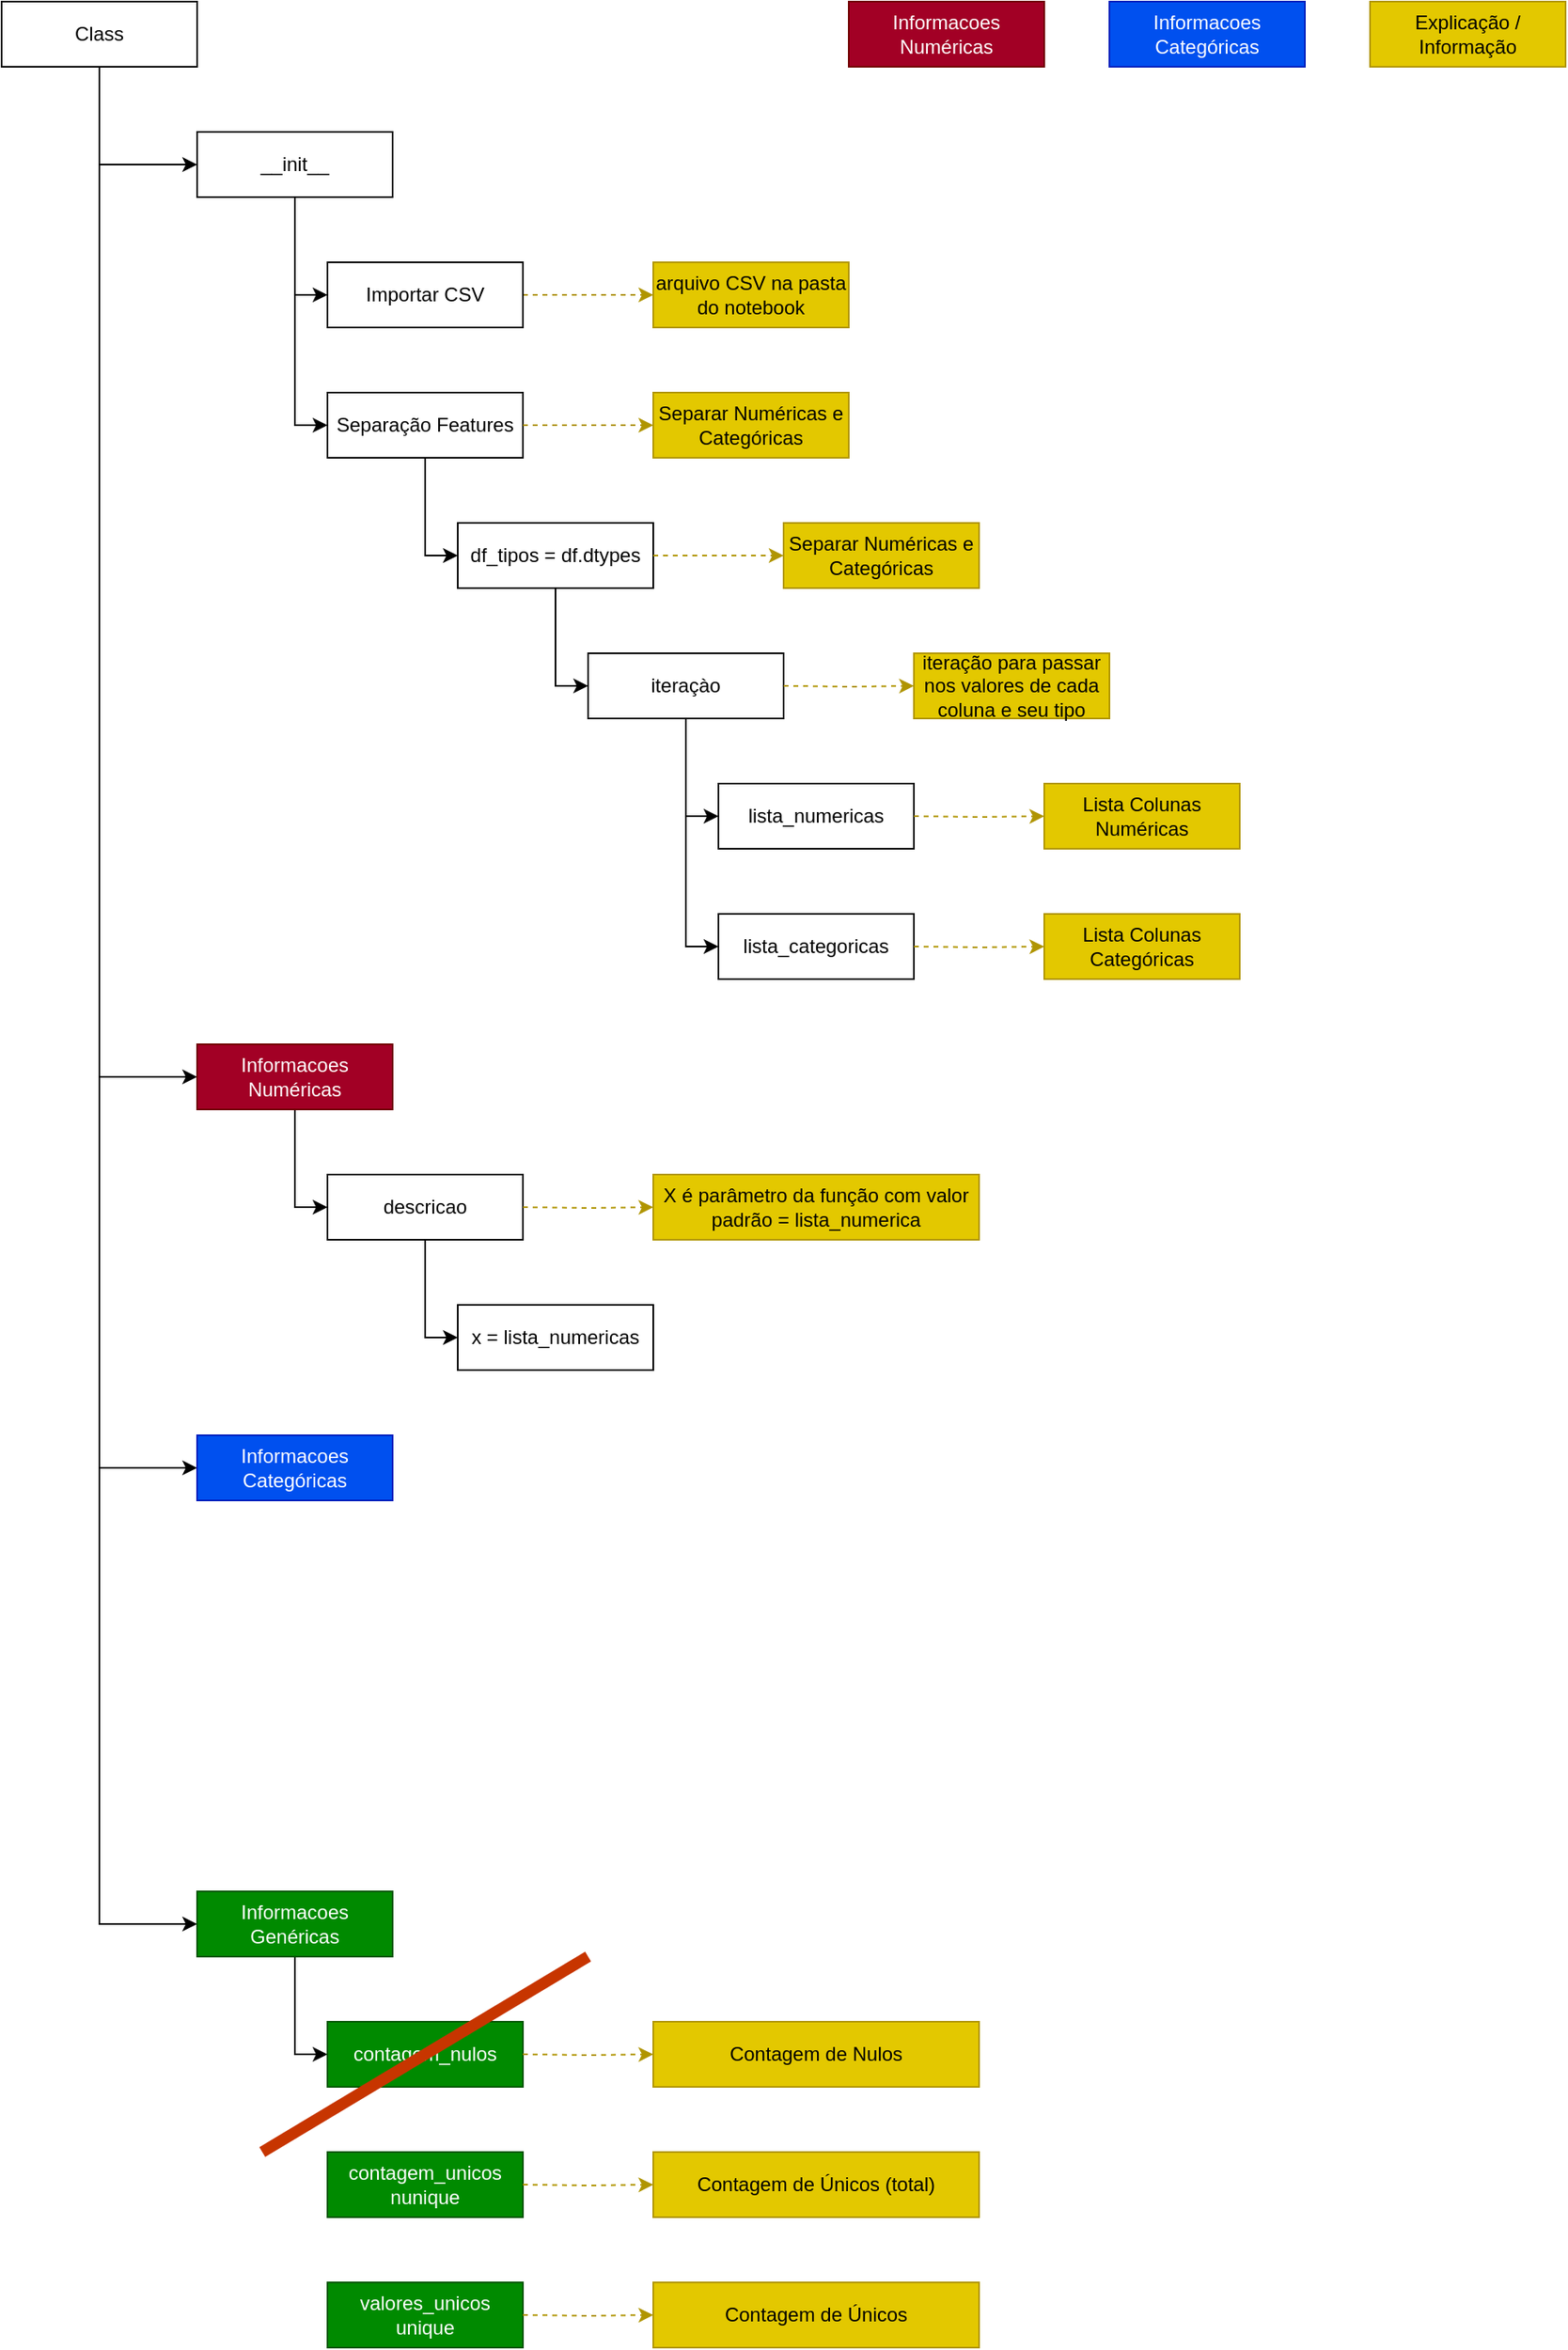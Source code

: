 <mxfile version="24.7.8">
  <diagram name="Page-1" id="e8NcMfRpyRCysMWZdbiD">
    <mxGraphModel dx="1420" dy="822" grid="1" gridSize="10" guides="1" tooltips="1" connect="1" arrows="1" fold="1" page="1" pageScale="1" pageWidth="827" pageHeight="1169" math="0" shadow="0">
      <root>
        <mxCell id="0" />
        <mxCell id="1" parent="0" />
        <mxCell id="TaPZH9mNPw8vO54X3EI6-11" style="edgeStyle=orthogonalEdgeStyle;rounded=0;orthogonalLoop=1;jettySize=auto;html=1;entryX=0;entryY=0.5;entryDx=0;entryDy=0;" parent="1" source="TaPZH9mNPw8vO54X3EI6-1" target="TaPZH9mNPw8vO54X3EI6-10" edge="1">
          <mxGeometry relative="1" as="geometry" />
        </mxCell>
        <mxCell id="_vq3Z08XX0XBP9HJLTH1-18" style="edgeStyle=orthogonalEdgeStyle;rounded=0;orthogonalLoop=1;jettySize=auto;html=1;entryX=0;entryY=0.5;entryDx=0;entryDy=0;" edge="1" parent="1" source="TaPZH9mNPw8vO54X3EI6-1" target="_vq3Z08XX0XBP9HJLTH1-17">
          <mxGeometry relative="1" as="geometry" />
        </mxCell>
        <mxCell id="_vq3Z08XX0XBP9HJLTH1-20" style="edgeStyle=orthogonalEdgeStyle;rounded=0;orthogonalLoop=1;jettySize=auto;html=1;entryX=0;entryY=0.5;entryDx=0;entryDy=0;" edge="1" parent="1" source="TaPZH9mNPw8vO54X3EI6-1" target="_vq3Z08XX0XBP9HJLTH1-19">
          <mxGeometry relative="1" as="geometry" />
        </mxCell>
        <mxCell id="_vq3Z08XX0XBP9HJLTH1-30" style="edgeStyle=orthogonalEdgeStyle;rounded=0;orthogonalLoop=1;jettySize=auto;html=1;entryX=0;entryY=0.5;entryDx=0;entryDy=0;" edge="1" parent="1" source="TaPZH9mNPw8vO54X3EI6-1" target="_vq3Z08XX0XBP9HJLTH1-27">
          <mxGeometry relative="1" as="geometry" />
        </mxCell>
        <mxCell id="TaPZH9mNPw8vO54X3EI6-1" value="Class" style="rounded=0;whiteSpace=wrap;html=1;" parent="1" vertex="1">
          <mxGeometry x="40" y="40" width="120" height="40" as="geometry" />
        </mxCell>
        <mxCell id="TaPZH9mNPw8vO54X3EI6-5" value="" style="edgeStyle=orthogonalEdgeStyle;rounded=0;orthogonalLoop=1;jettySize=auto;html=1;dashed=1;fillColor=#e3c800;strokeColor=#B09500;exitX=1;exitY=0.5;exitDx=0;exitDy=0;" parent="1" source="TaPZH9mNPw8vO54X3EI6-2" target="TaPZH9mNPw8vO54X3EI6-4" edge="1">
          <mxGeometry relative="1" as="geometry">
            <mxPoint x="410" y="160" as="sourcePoint" />
          </mxGeometry>
        </mxCell>
        <mxCell id="TaPZH9mNPw8vO54X3EI6-2" value="Importar CSV" style="rounded=0;whiteSpace=wrap;html=1;" parent="1" vertex="1">
          <mxGeometry x="240" y="200" width="120" height="40" as="geometry" />
        </mxCell>
        <mxCell id="TaPZH9mNPw8vO54X3EI6-4" value="arquivo CSV na pasta do notebook" style="rounded=0;whiteSpace=wrap;html=1;fillColor=#e3c800;fontColor=#000000;strokeColor=#B09500;" parent="1" vertex="1">
          <mxGeometry x="440" y="200" width="120" height="40" as="geometry" />
        </mxCell>
        <mxCell id="TaPZH9mNPw8vO54X3EI6-15" style="edgeStyle=orthogonalEdgeStyle;rounded=0;orthogonalLoop=1;jettySize=auto;html=1;entryX=0;entryY=0.5;entryDx=0;entryDy=0;" parent="1" source="TaPZH9mNPw8vO54X3EI6-6" target="TaPZH9mNPw8vO54X3EI6-14" edge="1">
          <mxGeometry relative="1" as="geometry" />
        </mxCell>
        <mxCell id="TaPZH9mNPw8vO54X3EI6-6" value="Separação Features" style="rounded=0;whiteSpace=wrap;html=1;" parent="1" vertex="1">
          <mxGeometry x="240" y="280" width="120" height="40" as="geometry" />
        </mxCell>
        <mxCell id="TaPZH9mNPw8vO54X3EI6-8" value="Separar Numéricas e Categóricas" style="rounded=0;whiteSpace=wrap;html=1;fillColor=#e3c800;fontColor=#000000;strokeColor=#B09500;" parent="1" vertex="1">
          <mxGeometry x="440" y="280" width="120" height="40" as="geometry" />
        </mxCell>
        <mxCell id="TaPZH9mNPw8vO54X3EI6-9" value="" style="edgeStyle=orthogonalEdgeStyle;rounded=0;orthogonalLoop=1;jettySize=auto;html=1;dashed=1;fillColor=#e3c800;strokeColor=#B09500;exitX=1;exitY=0.5;exitDx=0;exitDy=0;entryX=0;entryY=0.5;entryDx=0;entryDy=0;" parent="1" source="TaPZH9mNPw8vO54X3EI6-6" target="TaPZH9mNPw8vO54X3EI6-8" edge="1">
          <mxGeometry relative="1" as="geometry">
            <mxPoint x="330" y="230" as="sourcePoint" />
            <mxPoint x="490" y="370" as="targetPoint" />
          </mxGeometry>
        </mxCell>
        <mxCell id="_vq3Z08XX0XBP9HJLTH1-26" style="edgeStyle=orthogonalEdgeStyle;rounded=0;orthogonalLoop=1;jettySize=auto;html=1;entryX=0;entryY=0.5;entryDx=0;entryDy=0;" edge="1" parent="1" source="TaPZH9mNPw8vO54X3EI6-10" target="_vq3Z08XX0XBP9HJLTH1-21">
          <mxGeometry relative="1" as="geometry" />
        </mxCell>
        <mxCell id="TaPZH9mNPw8vO54X3EI6-10" value="Informacoes Numéricas" style="rounded=0;whiteSpace=wrap;html=1;fillColor=#a20025;fontColor=#ffffff;strokeColor=#6F0000;" parent="1" vertex="1">
          <mxGeometry x="160" y="680" width="120" height="40" as="geometry" />
        </mxCell>
        <mxCell id="_vq3Z08XX0XBP9HJLTH1-6" style="edgeStyle=orthogonalEdgeStyle;rounded=0;orthogonalLoop=1;jettySize=auto;html=1;entryX=0;entryY=0.5;entryDx=0;entryDy=0;" edge="1" parent="1" source="TaPZH9mNPw8vO54X3EI6-14" target="_vq3Z08XX0XBP9HJLTH1-5">
          <mxGeometry relative="1" as="geometry" />
        </mxCell>
        <mxCell id="TaPZH9mNPw8vO54X3EI6-14" value="df_tipos = df.dtypes" style="rounded=0;whiteSpace=wrap;html=1;" parent="1" vertex="1">
          <mxGeometry x="320" y="360" width="120" height="40" as="geometry" />
        </mxCell>
        <mxCell id="TaPZH9mNPw8vO54X3EI6-16" value="Separar Numéricas e Categóricas" style="rounded=0;whiteSpace=wrap;html=1;fillColor=#e3c800;fontColor=#000000;strokeColor=#B09500;" parent="1" vertex="1">
          <mxGeometry x="520" y="360" width="120" height="40" as="geometry" />
        </mxCell>
        <mxCell id="TaPZH9mNPw8vO54X3EI6-17" value="" style="edgeStyle=orthogonalEdgeStyle;rounded=0;orthogonalLoop=1;jettySize=auto;html=1;dashed=1;fillColor=#e3c800;strokeColor=#B09500;entryX=0;entryY=0.5;entryDx=0;entryDy=0;exitX=1;exitY=0.5;exitDx=0;exitDy=0;" parent="1" source="TaPZH9mNPw8vO54X3EI6-14" target="TaPZH9mNPw8vO54X3EI6-16" edge="1">
          <mxGeometry relative="1" as="geometry">
            <mxPoint x="480" y="420" as="sourcePoint" />
            <mxPoint x="570" y="450" as="targetPoint" />
          </mxGeometry>
        </mxCell>
        <mxCell id="_vq3Z08XX0XBP9HJLTH1-1" value="lista_numericas" style="rounded=0;whiteSpace=wrap;html=1;" vertex="1" parent="1">
          <mxGeometry x="480" y="520" width="120" height="40" as="geometry" />
        </mxCell>
        <mxCell id="_vq3Z08XX0XBP9HJLTH1-2" value="lista_categoricas" style="rounded=0;whiteSpace=wrap;html=1;" vertex="1" parent="1">
          <mxGeometry x="480" y="600" width="120" height="40" as="geometry" />
        </mxCell>
        <mxCell id="_vq3Z08XX0XBP9HJLTH1-7" style="edgeStyle=orthogonalEdgeStyle;rounded=0;orthogonalLoop=1;jettySize=auto;html=1;entryX=0;entryY=0.5;entryDx=0;entryDy=0;" edge="1" parent="1" source="_vq3Z08XX0XBP9HJLTH1-5" target="_vq3Z08XX0XBP9HJLTH1-1">
          <mxGeometry relative="1" as="geometry" />
        </mxCell>
        <mxCell id="_vq3Z08XX0XBP9HJLTH1-8" style="edgeStyle=orthogonalEdgeStyle;rounded=0;orthogonalLoop=1;jettySize=auto;html=1;entryX=0;entryY=0.5;entryDx=0;entryDy=0;" edge="1" parent="1" source="_vq3Z08XX0XBP9HJLTH1-5" target="_vq3Z08XX0XBP9HJLTH1-2">
          <mxGeometry relative="1" as="geometry" />
        </mxCell>
        <mxCell id="_vq3Z08XX0XBP9HJLTH1-5" value="iteraçào" style="rounded=0;whiteSpace=wrap;html=1;" vertex="1" parent="1">
          <mxGeometry x="400" y="440" width="120" height="40" as="geometry" />
        </mxCell>
        <mxCell id="_vq3Z08XX0XBP9HJLTH1-11" value="iteração para passar nos valores de cada coluna e seu tipo" style="rounded=0;whiteSpace=wrap;html=1;fillColor=#e3c800;fontColor=#000000;strokeColor=#B09500;" vertex="1" parent="1">
          <mxGeometry x="600" y="440" width="120" height="40" as="geometry" />
        </mxCell>
        <mxCell id="_vq3Z08XX0XBP9HJLTH1-12" value="" style="edgeStyle=orthogonalEdgeStyle;rounded=0;orthogonalLoop=1;jettySize=auto;html=1;dashed=1;fillColor=#e3c800;strokeColor=#B09500;entryX=0;entryY=0.5;entryDx=0;entryDy=0;exitX=1;exitY=0.5;exitDx=0;exitDy=0;" edge="1" parent="1" target="_vq3Z08XX0XBP9HJLTH1-11">
          <mxGeometry relative="1" as="geometry">
            <mxPoint x="520" y="460" as="sourcePoint" />
            <mxPoint x="650" y="530" as="targetPoint" />
          </mxGeometry>
        </mxCell>
        <mxCell id="_vq3Z08XX0XBP9HJLTH1-13" value="Lista Colunas Numéricas" style="rounded=0;whiteSpace=wrap;html=1;fillColor=#e3c800;fontColor=#000000;strokeColor=#B09500;" vertex="1" parent="1">
          <mxGeometry x="680" y="520" width="120" height="40" as="geometry" />
        </mxCell>
        <mxCell id="_vq3Z08XX0XBP9HJLTH1-14" value="" style="edgeStyle=orthogonalEdgeStyle;rounded=0;orthogonalLoop=1;jettySize=auto;html=1;dashed=1;fillColor=#e3c800;strokeColor=#B09500;entryX=0;entryY=0.5;entryDx=0;entryDy=0;exitX=1;exitY=0.5;exitDx=0;exitDy=0;" edge="1" parent="1" target="_vq3Z08XX0XBP9HJLTH1-13">
          <mxGeometry relative="1" as="geometry">
            <mxPoint x="600" y="540" as="sourcePoint" />
            <mxPoint x="730" y="610" as="targetPoint" />
          </mxGeometry>
        </mxCell>
        <mxCell id="_vq3Z08XX0XBP9HJLTH1-15" value="Lista Colunas Categóricas" style="rounded=0;whiteSpace=wrap;html=1;fillColor=#e3c800;fontColor=#000000;strokeColor=#B09500;" vertex="1" parent="1">
          <mxGeometry x="680" y="600" width="120" height="40" as="geometry" />
        </mxCell>
        <mxCell id="_vq3Z08XX0XBP9HJLTH1-16" value="" style="edgeStyle=orthogonalEdgeStyle;rounded=0;orthogonalLoop=1;jettySize=auto;html=1;dashed=1;fillColor=#e3c800;strokeColor=#B09500;entryX=0;entryY=0.5;entryDx=0;entryDy=0;exitX=1;exitY=0.5;exitDx=0;exitDy=0;" edge="1" parent="1" target="_vq3Z08XX0XBP9HJLTH1-15">
          <mxGeometry relative="1" as="geometry">
            <mxPoint x="600" y="620" as="sourcePoint" />
            <mxPoint x="730" y="690" as="targetPoint" />
          </mxGeometry>
        </mxCell>
        <mxCell id="_vq3Z08XX0XBP9HJLTH1-17" value="Informacoes Categóricas" style="rounded=0;whiteSpace=wrap;html=1;fillColor=#0050ef;fontColor=#ffffff;strokeColor=#001DBC;" vertex="1" parent="1">
          <mxGeometry x="160" y="920" width="120" height="40" as="geometry" />
        </mxCell>
        <mxCell id="_vq3Z08XX0XBP9HJLTH1-36" style="edgeStyle=orthogonalEdgeStyle;rounded=0;orthogonalLoop=1;jettySize=auto;html=1;entryX=0;entryY=0.5;entryDx=0;entryDy=0;" edge="1" parent="1" source="_vq3Z08XX0XBP9HJLTH1-19" target="_vq3Z08XX0XBP9HJLTH1-35">
          <mxGeometry relative="1" as="geometry" />
        </mxCell>
        <mxCell id="_vq3Z08XX0XBP9HJLTH1-19" value="Informacoes Genéricas" style="rounded=0;whiteSpace=wrap;html=1;fillColor=#008a00;fontColor=#ffffff;strokeColor=#005700;" vertex="1" parent="1">
          <mxGeometry x="160" y="1200" width="120" height="40" as="geometry" />
        </mxCell>
        <mxCell id="_vq3Z08XX0XBP9HJLTH1-23" style="edgeStyle=orthogonalEdgeStyle;rounded=0;orthogonalLoop=1;jettySize=auto;html=1;entryX=0;entryY=0.5;entryDx=0;entryDy=0;" edge="1" parent="1" source="_vq3Z08XX0XBP9HJLTH1-21" target="_vq3Z08XX0XBP9HJLTH1-22">
          <mxGeometry relative="1" as="geometry" />
        </mxCell>
        <mxCell id="_vq3Z08XX0XBP9HJLTH1-21" value="descricao" style="rounded=0;whiteSpace=wrap;html=1;" vertex="1" parent="1">
          <mxGeometry x="240" y="760" width="120" height="40" as="geometry" />
        </mxCell>
        <mxCell id="_vq3Z08XX0XBP9HJLTH1-22" value="x = lista_numericas" style="rounded=0;whiteSpace=wrap;html=1;" vertex="1" parent="1">
          <mxGeometry x="320" y="840" width="120" height="40" as="geometry" />
        </mxCell>
        <mxCell id="_vq3Z08XX0XBP9HJLTH1-24" value="X é parâmetro da função com valor padrão = lista_numerica" style="rounded=0;whiteSpace=wrap;html=1;fillColor=#e3c800;fontColor=#000000;strokeColor=#B09500;" vertex="1" parent="1">
          <mxGeometry x="440" y="760" width="200" height="40" as="geometry" />
        </mxCell>
        <mxCell id="_vq3Z08XX0XBP9HJLTH1-25" value="" style="edgeStyle=orthogonalEdgeStyle;rounded=0;orthogonalLoop=1;jettySize=auto;html=1;dashed=1;fillColor=#e3c800;strokeColor=#B09500;entryX=0;entryY=0.5;entryDx=0;entryDy=0;exitX=1;exitY=0.5;exitDx=0;exitDy=0;" edge="1" parent="1" target="_vq3Z08XX0XBP9HJLTH1-24">
          <mxGeometry relative="1" as="geometry">
            <mxPoint x="360" y="780" as="sourcePoint" />
            <mxPoint x="490" y="850" as="targetPoint" />
          </mxGeometry>
        </mxCell>
        <mxCell id="_vq3Z08XX0XBP9HJLTH1-28" style="edgeStyle=orthogonalEdgeStyle;rounded=0;orthogonalLoop=1;jettySize=auto;html=1;entryX=0;entryY=0.5;entryDx=0;entryDy=0;" edge="1" parent="1" source="_vq3Z08XX0XBP9HJLTH1-27" target="TaPZH9mNPw8vO54X3EI6-2">
          <mxGeometry relative="1" as="geometry" />
        </mxCell>
        <mxCell id="_vq3Z08XX0XBP9HJLTH1-29" style="edgeStyle=orthogonalEdgeStyle;rounded=0;orthogonalLoop=1;jettySize=auto;html=1;entryX=0;entryY=0.5;entryDx=0;entryDy=0;" edge="1" parent="1" source="_vq3Z08XX0XBP9HJLTH1-27" target="TaPZH9mNPw8vO54X3EI6-6">
          <mxGeometry relative="1" as="geometry" />
        </mxCell>
        <mxCell id="_vq3Z08XX0XBP9HJLTH1-27" value="__init__" style="rounded=0;whiteSpace=wrap;html=1;" vertex="1" parent="1">
          <mxGeometry x="160" y="120" width="120" height="40" as="geometry" />
        </mxCell>
        <mxCell id="_vq3Z08XX0XBP9HJLTH1-32" value="Informacoes Numéricas" style="rounded=0;whiteSpace=wrap;html=1;fillColor=#a20025;fontColor=#ffffff;strokeColor=#6F0000;" vertex="1" parent="1">
          <mxGeometry x="560" y="40" width="120" height="40" as="geometry" />
        </mxCell>
        <mxCell id="_vq3Z08XX0XBP9HJLTH1-33" value="Informacoes Categóricas" style="rounded=0;whiteSpace=wrap;html=1;fillColor=#0050ef;fontColor=#ffffff;strokeColor=#001DBC;" vertex="1" parent="1">
          <mxGeometry x="720" y="40" width="120" height="40" as="geometry" />
        </mxCell>
        <mxCell id="_vq3Z08XX0XBP9HJLTH1-34" value="Explicação / Informação" style="rounded=0;whiteSpace=wrap;html=1;fillColor=#e3c800;fontColor=#000000;strokeColor=#B09500;" vertex="1" parent="1">
          <mxGeometry x="880" y="40" width="120" height="40" as="geometry" />
        </mxCell>
        <mxCell id="_vq3Z08XX0XBP9HJLTH1-35" value="contagem_nulos" style="rounded=0;whiteSpace=wrap;html=1;fillColor=#008a00;fontColor=#ffffff;strokeColor=#005700;" vertex="1" parent="1">
          <mxGeometry x="240" y="1280" width="120" height="40" as="geometry" />
        </mxCell>
        <mxCell id="_vq3Z08XX0XBP9HJLTH1-37" value="" style="endArrow=none;html=1;rounded=0;strokeWidth=7;fillColor=#fa6800;strokeColor=#C73500;" edge="1" parent="1">
          <mxGeometry width="50" height="50" relative="1" as="geometry">
            <mxPoint x="200" y="1360" as="sourcePoint" />
            <mxPoint x="400" y="1240" as="targetPoint" />
          </mxGeometry>
        </mxCell>
        <mxCell id="_vq3Z08XX0XBP9HJLTH1-38" value="Contagem de Nulos" style="rounded=0;whiteSpace=wrap;html=1;fillColor=#e3c800;fontColor=#000000;strokeColor=#B09500;" vertex="1" parent="1">
          <mxGeometry x="440" y="1280" width="200" height="40" as="geometry" />
        </mxCell>
        <mxCell id="_vq3Z08XX0XBP9HJLTH1-39" value="" style="edgeStyle=orthogonalEdgeStyle;rounded=0;orthogonalLoop=1;jettySize=auto;html=1;dashed=1;fillColor=#e3c800;strokeColor=#B09500;entryX=0;entryY=0.5;entryDx=0;entryDy=0;exitX=1;exitY=0.5;exitDx=0;exitDy=0;" edge="1" parent="1" target="_vq3Z08XX0XBP9HJLTH1-38">
          <mxGeometry relative="1" as="geometry">
            <mxPoint x="360" y="1300" as="sourcePoint" />
            <mxPoint x="490" y="1370" as="targetPoint" />
          </mxGeometry>
        </mxCell>
        <mxCell id="_vq3Z08XX0XBP9HJLTH1-40" value="contagem_unicos&lt;div&gt;nunique&lt;/div&gt;" style="rounded=0;whiteSpace=wrap;html=1;fillColor=#008a00;fontColor=#ffffff;strokeColor=#005700;" vertex="1" parent="1">
          <mxGeometry x="240" y="1360" width="120" height="40" as="geometry" />
        </mxCell>
        <mxCell id="_vq3Z08XX0XBP9HJLTH1-41" value="Contagem de Únicos (total)" style="rounded=0;whiteSpace=wrap;html=1;fillColor=#e3c800;fontColor=#000000;strokeColor=#B09500;" vertex="1" parent="1">
          <mxGeometry x="440" y="1360" width="200" height="40" as="geometry" />
        </mxCell>
        <mxCell id="_vq3Z08XX0XBP9HJLTH1-42" value="" style="edgeStyle=orthogonalEdgeStyle;rounded=0;orthogonalLoop=1;jettySize=auto;html=1;dashed=1;fillColor=#e3c800;strokeColor=#B09500;entryX=0;entryY=0.5;entryDx=0;entryDy=0;exitX=1;exitY=0.5;exitDx=0;exitDy=0;" edge="1" parent="1" target="_vq3Z08XX0XBP9HJLTH1-41">
          <mxGeometry relative="1" as="geometry">
            <mxPoint x="360" y="1380" as="sourcePoint" />
            <mxPoint x="490" y="1450" as="targetPoint" />
          </mxGeometry>
        </mxCell>
        <mxCell id="_vq3Z08XX0XBP9HJLTH1-43" value="valores_unicos&lt;div&gt;unique&lt;/div&gt;" style="rounded=0;whiteSpace=wrap;html=1;fillColor=#008a00;fontColor=#ffffff;strokeColor=#005700;" vertex="1" parent="1">
          <mxGeometry x="240" y="1440" width="120" height="40" as="geometry" />
        </mxCell>
        <mxCell id="_vq3Z08XX0XBP9HJLTH1-44" value="Contagem de Únicos" style="rounded=0;whiteSpace=wrap;html=1;fillColor=#e3c800;fontColor=#000000;strokeColor=#B09500;" vertex="1" parent="1">
          <mxGeometry x="440" y="1440" width="200" height="40" as="geometry" />
        </mxCell>
        <mxCell id="_vq3Z08XX0XBP9HJLTH1-45" value="" style="edgeStyle=orthogonalEdgeStyle;rounded=0;orthogonalLoop=1;jettySize=auto;html=1;dashed=1;fillColor=#e3c800;strokeColor=#B09500;entryX=0;entryY=0.5;entryDx=0;entryDy=0;exitX=1;exitY=0.5;exitDx=0;exitDy=0;" edge="1" parent="1" target="_vq3Z08XX0XBP9HJLTH1-44">
          <mxGeometry relative="1" as="geometry">
            <mxPoint x="360" y="1460" as="sourcePoint" />
            <mxPoint x="490" y="1530" as="targetPoint" />
          </mxGeometry>
        </mxCell>
      </root>
    </mxGraphModel>
  </diagram>
</mxfile>
